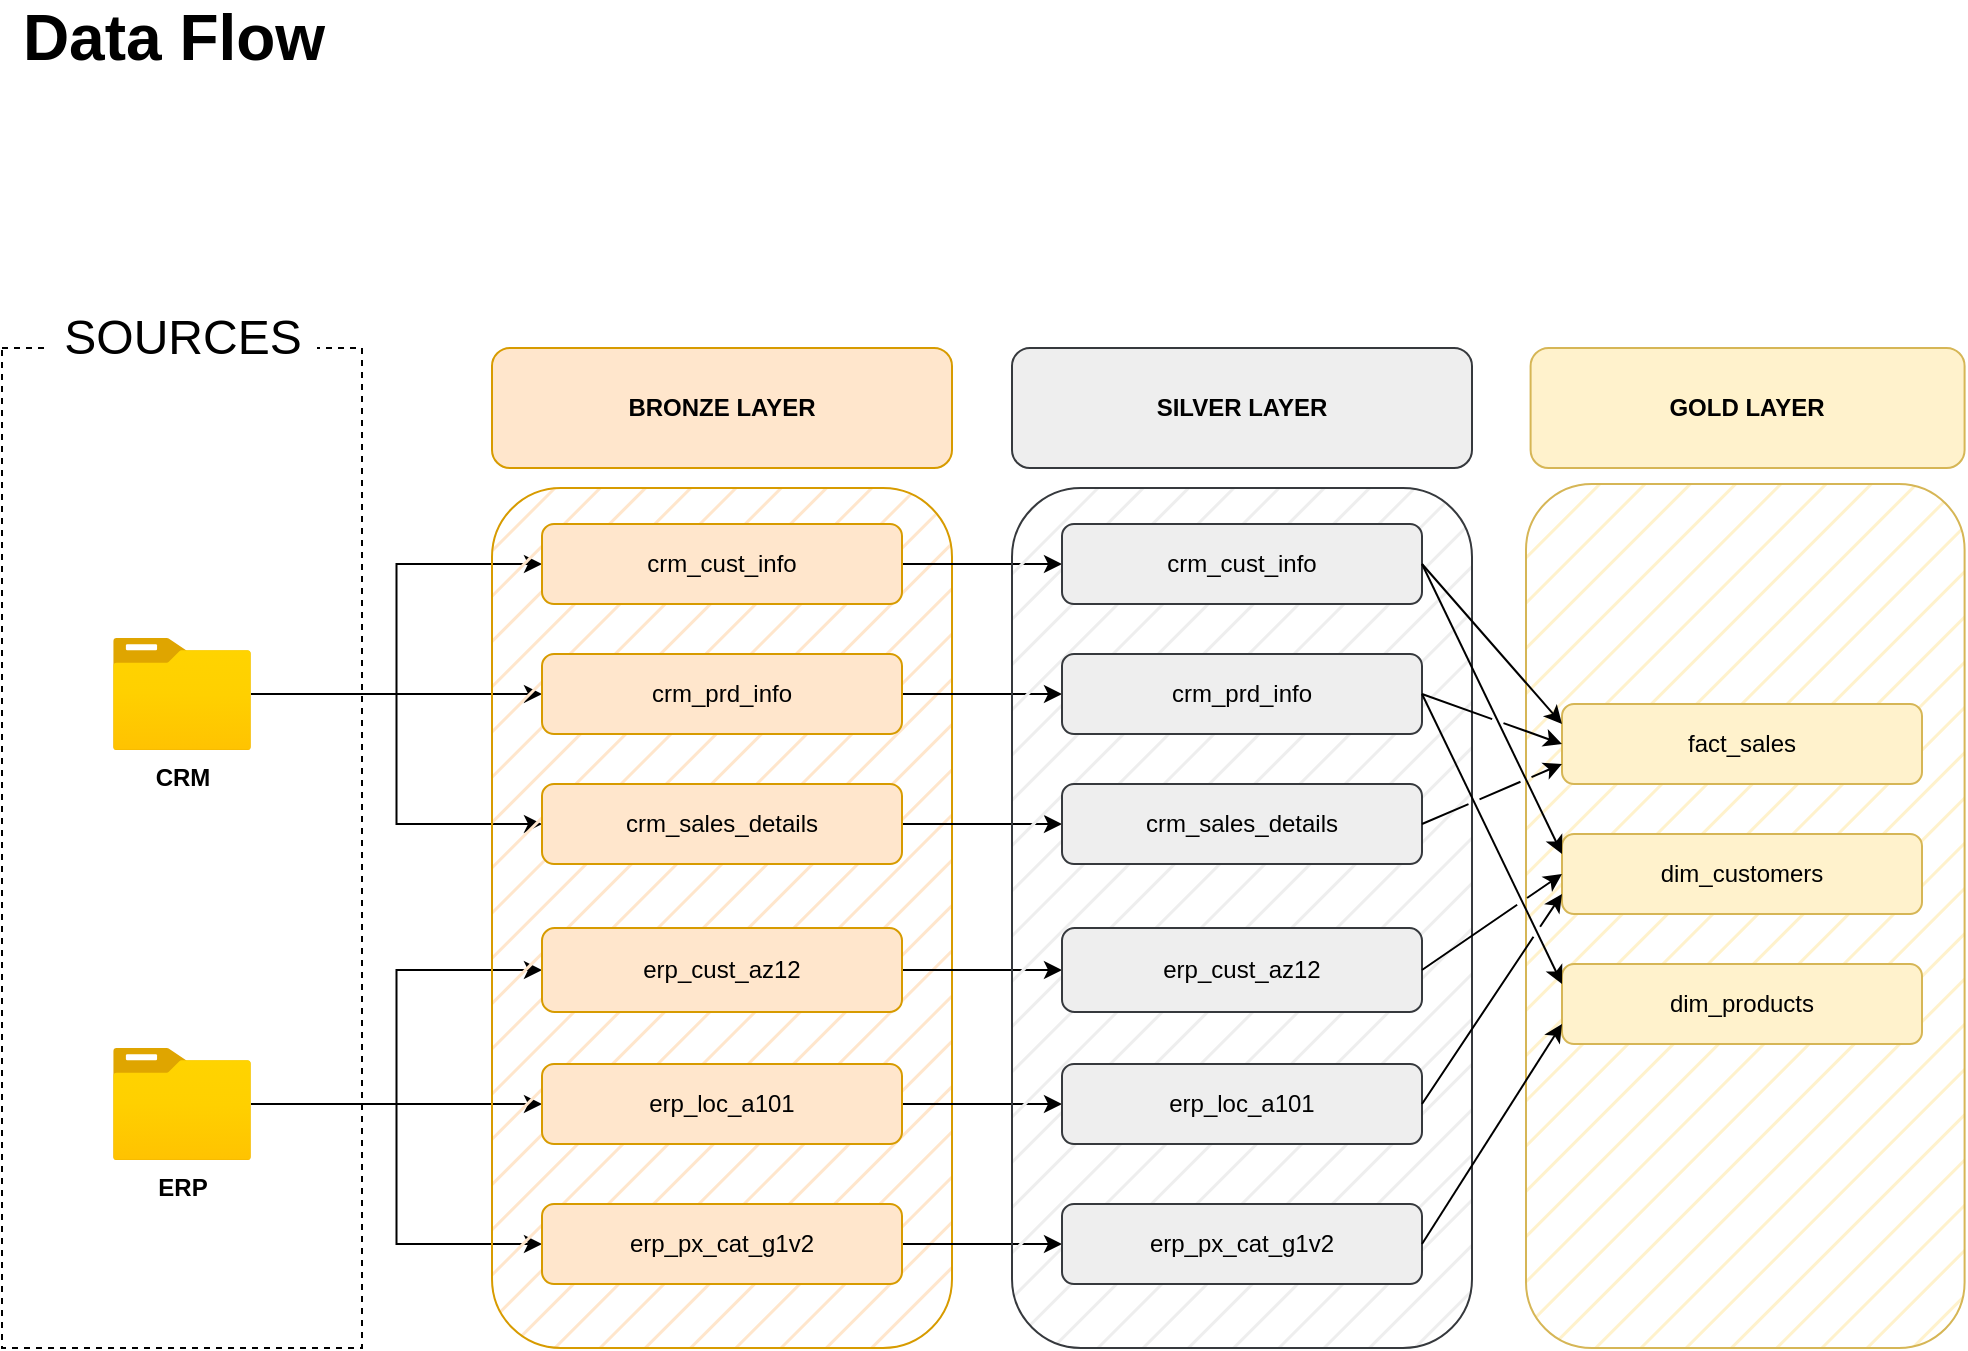 <mxfile version="26.0.9">
  <diagram name="Page-1" id="aFgxYRswCCA9biTg1z5F">
    <mxGraphModel dx="1422" dy="1029" grid="1" gridSize="10" guides="1" tooltips="1" connect="1" arrows="1" fold="1" page="1" pageScale="1" pageWidth="1100" pageHeight="850" math="0" shadow="0">
      <root>
        <mxCell id="0" />
        <mxCell id="1" parent="0" />
        <mxCell id="SEx9Z7on0BLZeHw71C5W-1" value="&lt;b&gt;BRONZE LAYER&lt;/b&gt;" style="rounded=1;whiteSpace=wrap;html=1;fillColor=#ffe6cc;strokeColor=#d79b00;" parent="1" vertex="1">
          <mxGeometry x="303" y="220" width="230" height="60" as="geometry" />
        </mxCell>
        <mxCell id="SEx9Z7on0BLZeHw71C5W-2" value="" style="rounded=0;whiteSpace=wrap;html=1;dashed=1;fillColor=none;" parent="1" vertex="1">
          <mxGeometry x="58" y="220" width="180" height="500" as="geometry" />
        </mxCell>
        <mxCell id="SEx9Z7on0BLZeHw71C5W-3" value="&lt;font style=&quot;font-size: 24px;&quot;&gt;SOURCES&lt;/font&gt;" style="text;html=1;align=center;verticalAlign=middle;whiteSpace=wrap;rounded=0;dashed=1;strokeColor=none;fillColor=default;" parent="1" vertex="1">
          <mxGeometry x="80.5" y="200" width="135" height="30" as="geometry" />
        </mxCell>
        <mxCell id="SEx9Z7on0BLZeHw71C5W-18" style="edgeStyle=orthogonalEdgeStyle;rounded=0;orthogonalLoop=1;jettySize=auto;html=1;entryX=0;entryY=0.5;entryDx=0;entryDy=0;" parent="1" source="SEx9Z7on0BLZeHw71C5W-5" target="SEx9Z7on0BLZeHw71C5W-10" edge="1">
          <mxGeometry relative="1" as="geometry" />
        </mxCell>
        <mxCell id="SEx9Z7on0BLZeHw71C5W-19" style="edgeStyle=orthogonalEdgeStyle;rounded=0;orthogonalLoop=1;jettySize=auto;html=1;entryX=0;entryY=0.5;entryDx=0;entryDy=0;" parent="1" source="SEx9Z7on0BLZeHw71C5W-5" target="SEx9Z7on0BLZeHw71C5W-11" edge="1">
          <mxGeometry relative="1" as="geometry" />
        </mxCell>
        <mxCell id="SEx9Z7on0BLZeHw71C5W-21" style="edgeStyle=orthogonalEdgeStyle;rounded=0;orthogonalLoop=1;jettySize=auto;html=1;entryX=0;entryY=0.5;entryDx=0;entryDy=0;" parent="1" source="SEx9Z7on0BLZeHw71C5W-5" target="SEx9Z7on0BLZeHw71C5W-12" edge="1">
          <mxGeometry relative="1" as="geometry" />
        </mxCell>
        <mxCell id="SEx9Z7on0BLZeHw71C5W-5" value="&lt;b&gt;CRM&lt;/b&gt;" style="image;aspect=fixed;html=1;points=[];align=center;fontSize=12;image=img/lib/azure2/general/Folder_Blank.svg;" parent="1" vertex="1">
          <mxGeometry x="113.5" y="365" width="69" height="56.0" as="geometry" />
        </mxCell>
        <mxCell id="SEx9Z7on0BLZeHw71C5W-24" style="edgeStyle=orthogonalEdgeStyle;rounded=0;orthogonalLoop=1;jettySize=auto;html=1;entryX=0;entryY=0.5;entryDx=0;entryDy=0;" parent="1" source="SEx9Z7on0BLZeHw71C5W-6" target="SEx9Z7on0BLZeHw71C5W-14" edge="1">
          <mxGeometry relative="1" as="geometry" />
        </mxCell>
        <mxCell id="SEx9Z7on0BLZeHw71C5W-25" style="edgeStyle=orthogonalEdgeStyle;rounded=0;orthogonalLoop=1;jettySize=auto;html=1;entryX=0;entryY=0.5;entryDx=0;entryDy=0;" parent="1" source="SEx9Z7on0BLZeHw71C5W-6" target="SEx9Z7on0BLZeHw71C5W-15" edge="1">
          <mxGeometry relative="1" as="geometry" />
        </mxCell>
        <mxCell id="SEx9Z7on0BLZeHw71C5W-26" style="edgeStyle=orthogonalEdgeStyle;rounded=0;orthogonalLoop=1;jettySize=auto;html=1;entryX=0;entryY=0.5;entryDx=0;entryDy=0;" parent="1" source="SEx9Z7on0BLZeHw71C5W-6" target="SEx9Z7on0BLZeHw71C5W-13" edge="1">
          <mxGeometry relative="1" as="geometry" />
        </mxCell>
        <mxCell id="SEx9Z7on0BLZeHw71C5W-6" value="&lt;b&gt;ERP&lt;/b&gt;" style="image;aspect=fixed;html=1;points=[];align=center;fontSize=12;image=img/lib/azure2/general/Folder_Blank.svg;" parent="1" vertex="1">
          <mxGeometry x="113.5" y="570" width="69" height="56.0" as="geometry" />
        </mxCell>
        <mxCell id="SEx9Z7on0BLZeHw71C5W-9" value="" style="rounded=1;whiteSpace=wrap;html=1;fillColor=#ffe6cc;strokeColor=#d79b00;glass=0;shadow=0;fillStyle=hatch;gradientColor=none;" parent="1" vertex="1">
          <mxGeometry x="303" y="290" width="230" height="430" as="geometry" />
        </mxCell>
        <mxCell id="V_hYHSJlJngA1HRwTKV7-9" style="edgeStyle=orthogonalEdgeStyle;rounded=0;orthogonalLoop=1;jettySize=auto;html=1;exitX=1;exitY=0.5;exitDx=0;exitDy=0;" parent="1" source="SEx9Z7on0BLZeHw71C5W-10" target="V_hYHSJlJngA1HRwTKV7-3" edge="1">
          <mxGeometry relative="1" as="geometry" />
        </mxCell>
        <mxCell id="SEx9Z7on0BLZeHw71C5W-10" value="crm_cust_info" style="rounded=1;whiteSpace=wrap;html=1;fillColor=#ffe6cc;strokeColor=#d79b00;" parent="1" vertex="1">
          <mxGeometry x="328" y="308" width="180" height="40" as="geometry" />
        </mxCell>
        <mxCell id="V_hYHSJlJngA1HRwTKV7-10" style="edgeStyle=orthogonalEdgeStyle;rounded=0;orthogonalLoop=1;jettySize=auto;html=1;exitX=1;exitY=0.5;exitDx=0;exitDy=0;entryX=0;entryY=0.5;entryDx=0;entryDy=0;" parent="1" source="SEx9Z7on0BLZeHw71C5W-11" target="V_hYHSJlJngA1HRwTKV7-4" edge="1">
          <mxGeometry relative="1" as="geometry" />
        </mxCell>
        <mxCell id="SEx9Z7on0BLZeHw71C5W-11" value="crm_prd_info" style="rounded=1;whiteSpace=wrap;html=1;fillColor=#ffe6cc;strokeColor=#d79b00;" parent="1" vertex="1">
          <mxGeometry x="328" y="373" width="180" height="40" as="geometry" />
        </mxCell>
        <mxCell id="V_hYHSJlJngA1HRwTKV7-11" style="edgeStyle=orthogonalEdgeStyle;rounded=0;orthogonalLoop=1;jettySize=auto;html=1;exitX=1;exitY=0.5;exitDx=0;exitDy=0;entryX=0;entryY=0.5;entryDx=0;entryDy=0;" parent="1" source="SEx9Z7on0BLZeHw71C5W-12" target="V_hYHSJlJngA1HRwTKV7-5" edge="1">
          <mxGeometry relative="1" as="geometry" />
        </mxCell>
        <mxCell id="SEx9Z7on0BLZeHw71C5W-12" value="crm_sales_details" style="rounded=1;whiteSpace=wrap;html=1;fillColor=#ffe6cc;strokeColor=#d79b00;" parent="1" vertex="1">
          <mxGeometry x="328" y="438" width="180" height="40" as="geometry" />
        </mxCell>
        <mxCell id="V_hYHSJlJngA1HRwTKV7-12" style="edgeStyle=orthogonalEdgeStyle;rounded=0;orthogonalLoop=1;jettySize=auto;html=1;exitX=1;exitY=0.5;exitDx=0;exitDy=0;entryX=0;entryY=0.5;entryDx=0;entryDy=0;" parent="1" source="SEx9Z7on0BLZeHw71C5W-13" target="V_hYHSJlJngA1HRwTKV7-6" edge="1">
          <mxGeometry relative="1" as="geometry" />
        </mxCell>
        <mxCell id="SEx9Z7on0BLZeHw71C5W-13" value="erp_cust_az12" style="rounded=1;whiteSpace=wrap;html=1;fillColor=#ffe6cc;strokeColor=#d79b00;" parent="1" vertex="1">
          <mxGeometry x="328" y="510" width="180" height="42" as="geometry" />
        </mxCell>
        <mxCell id="V_hYHSJlJngA1HRwTKV7-13" style="edgeStyle=orthogonalEdgeStyle;rounded=0;orthogonalLoop=1;jettySize=auto;html=1;exitX=1;exitY=0.5;exitDx=0;exitDy=0;entryX=0;entryY=0.5;entryDx=0;entryDy=0;" parent="1" source="SEx9Z7on0BLZeHw71C5W-14" target="V_hYHSJlJngA1HRwTKV7-7" edge="1">
          <mxGeometry relative="1" as="geometry" />
        </mxCell>
        <mxCell id="SEx9Z7on0BLZeHw71C5W-14" value="erp_loc_a101" style="rounded=1;whiteSpace=wrap;html=1;fillColor=#ffe6cc;strokeColor=#d79b00;" parent="1" vertex="1">
          <mxGeometry x="328" y="578" width="180" height="40" as="geometry" />
        </mxCell>
        <mxCell id="V_hYHSJlJngA1HRwTKV7-14" style="edgeStyle=orthogonalEdgeStyle;rounded=0;orthogonalLoop=1;jettySize=auto;html=1;exitX=1;exitY=0.5;exitDx=0;exitDy=0;entryX=0;entryY=0.5;entryDx=0;entryDy=0;" parent="1" source="SEx9Z7on0BLZeHw71C5W-15" target="V_hYHSJlJngA1HRwTKV7-8" edge="1">
          <mxGeometry relative="1" as="geometry" />
        </mxCell>
        <mxCell id="SEx9Z7on0BLZeHw71C5W-15" value="erp_px_cat_g1v2" style="rounded=1;whiteSpace=wrap;html=1;fillColor=#ffe6cc;strokeColor=#d79b00;" parent="1" vertex="1">
          <mxGeometry x="328" y="648" width="180" height="40" as="geometry" />
        </mxCell>
        <mxCell id="V_hYHSJlJngA1HRwTKV7-1" value="&lt;b&gt;SILVER LAYER&lt;/b&gt;" style="rounded=1;whiteSpace=wrap;html=1;fillColor=#eeeeee;strokeColor=#36393d;" parent="1" vertex="1">
          <mxGeometry x="563" y="220" width="230" height="60" as="geometry" />
        </mxCell>
        <mxCell id="V_hYHSJlJngA1HRwTKV7-2" value="" style="rounded=1;whiteSpace=wrap;html=1;fillColor=#EEEEEE;strokeColor=#36393d;glass=0;shadow=0;fillStyle=hatch;gradientColor=none;" parent="1" vertex="1">
          <mxGeometry x="563" y="290" width="230" height="430" as="geometry" />
        </mxCell>
        <mxCell id="V_hYHSJlJngA1HRwTKV7-3" value="crm_cust_info" style="rounded=1;whiteSpace=wrap;html=1;fillColor=#eeeeee;strokeColor=#36393d;" parent="1" vertex="1">
          <mxGeometry x="588" y="308" width="180" height="40" as="geometry" />
        </mxCell>
        <mxCell id="V_hYHSJlJngA1HRwTKV7-4" value="crm_prd_info" style="rounded=1;whiteSpace=wrap;html=1;fillColor=#eeeeee;strokeColor=#36393d;" parent="1" vertex="1">
          <mxGeometry x="588" y="373" width="180" height="40" as="geometry" />
        </mxCell>
        <mxCell id="V_hYHSJlJngA1HRwTKV7-5" value="crm_sales_details" style="rounded=1;whiteSpace=wrap;html=1;fillColor=#eeeeee;strokeColor=#36393d;" parent="1" vertex="1">
          <mxGeometry x="588" y="438" width="180" height="40" as="geometry" />
        </mxCell>
        <mxCell id="V_hYHSJlJngA1HRwTKV7-6" value="erp_cust_az12" style="rounded=1;whiteSpace=wrap;html=1;fillColor=#eeeeee;strokeColor=#36393d;" parent="1" vertex="1">
          <mxGeometry x="588" y="510" width="180" height="42" as="geometry" />
        </mxCell>
        <mxCell id="V_hYHSJlJngA1HRwTKV7-7" value="erp_loc_a101" style="rounded=1;whiteSpace=wrap;html=1;fillColor=#eeeeee;strokeColor=#36393d;" parent="1" vertex="1">
          <mxGeometry x="588" y="578" width="180" height="40" as="geometry" />
        </mxCell>
        <mxCell id="V_hYHSJlJngA1HRwTKV7-8" value="erp_px_cat_g1v2" style="rounded=1;whiteSpace=wrap;html=1;fillColor=#eeeeee;strokeColor=#36393d;" parent="1" vertex="1">
          <mxGeometry x="588" y="648" width="180" height="40" as="geometry" />
        </mxCell>
        <mxCell id="yfiTuYcOX8bTTWQ1ZlIi-1" value="&lt;b&gt;GOLD LAYER&lt;/b&gt;" style="rounded=1;whiteSpace=wrap;html=1;fillColor=#fff2cc;strokeColor=#d6b656;" vertex="1" parent="1">
          <mxGeometry x="822.3" y="220" width="217" height="60" as="geometry" />
        </mxCell>
        <mxCell id="yfiTuYcOX8bTTWQ1ZlIi-2" value="" style="rounded=1;whiteSpace=wrap;html=1;fillColor=#fff2cc;strokeColor=#d6b656;glass=0;shadow=0;fillStyle=hatch;" vertex="1" parent="1">
          <mxGeometry x="820" y="288" width="219.3" height="432" as="geometry" />
        </mxCell>
        <mxCell id="yfiTuYcOX8bTTWQ1ZlIi-3" value="fact_sales" style="rounded=1;whiteSpace=wrap;html=1;fillColor=#fff2cc;strokeColor=#d6b656;" vertex="1" parent="1">
          <mxGeometry x="838" y="398" width="180" height="40" as="geometry" />
        </mxCell>
        <mxCell id="yfiTuYcOX8bTTWQ1ZlIi-4" value="dim_customers" style="rounded=1;whiteSpace=wrap;html=1;fillColor=#fff2cc;strokeColor=#d6b656;" vertex="1" parent="1">
          <mxGeometry x="838" y="463" width="180" height="40" as="geometry" />
        </mxCell>
        <mxCell id="yfiTuYcOX8bTTWQ1ZlIi-5" value="dim_products" style="rounded=1;whiteSpace=wrap;html=1;fillColor=#fff2cc;strokeColor=#d6b656;" vertex="1" parent="1">
          <mxGeometry x="838" y="528" width="180" height="40" as="geometry" />
        </mxCell>
        <mxCell id="yfiTuYcOX8bTTWQ1ZlIi-18" value="" style="endArrow=classic;html=1;rounded=0;exitX=1;exitY=0.5;exitDx=0;exitDy=0;entryX=0;entryY=0.25;entryDx=0;entryDy=0;jumpStyle=gap;" edge="1" parent="1" source="V_hYHSJlJngA1HRwTKV7-3" target="yfiTuYcOX8bTTWQ1ZlIi-3">
          <mxGeometry width="50" height="50" relative="1" as="geometry">
            <mxPoint x="663" y="470" as="sourcePoint" />
            <mxPoint x="713" y="420" as="targetPoint" />
          </mxGeometry>
        </mxCell>
        <mxCell id="yfiTuYcOX8bTTWQ1ZlIi-19" value="" style="endArrow=classic;html=1;rounded=0;exitX=1;exitY=0.5;exitDx=0;exitDy=0;entryX=0;entryY=0.25;entryDx=0;entryDy=0;jumpStyle=gap;" edge="1" parent="1" source="V_hYHSJlJngA1HRwTKV7-3" target="yfiTuYcOX8bTTWQ1ZlIi-4">
          <mxGeometry width="50" height="50" relative="1" as="geometry">
            <mxPoint x="878" y="338" as="sourcePoint" />
            <mxPoint x="1008" y="430" as="targetPoint" />
          </mxGeometry>
        </mxCell>
        <mxCell id="yfiTuYcOX8bTTWQ1ZlIi-20" value="" style="endArrow=classic;html=1;rounded=0;exitX=1;exitY=0.5;exitDx=0;exitDy=0;entryX=0;entryY=0.25;entryDx=0;entryDy=0;jumpStyle=gap;" edge="1" parent="1" source="V_hYHSJlJngA1HRwTKV7-4" target="yfiTuYcOX8bTTWQ1ZlIi-5">
          <mxGeometry width="50" height="50" relative="1" as="geometry">
            <mxPoint x="893" y="400" as="sourcePoint" />
            <mxPoint x="1023" y="557" as="targetPoint" />
          </mxGeometry>
        </mxCell>
        <mxCell id="yfiTuYcOX8bTTWQ1ZlIi-21" value="" style="endArrow=classic;html=1;rounded=0;exitX=1;exitY=0.5;exitDx=0;exitDy=0;entryX=0;entryY=0.5;entryDx=0;entryDy=0;jumpStyle=gap;" edge="1" parent="1" source="V_hYHSJlJngA1HRwTKV7-4" target="yfiTuYcOX8bTTWQ1ZlIi-3">
          <mxGeometry width="50" height="50" relative="1" as="geometry">
            <mxPoint x="878" y="403" as="sourcePoint" />
            <mxPoint x="1008" y="560" as="targetPoint" />
          </mxGeometry>
        </mxCell>
        <mxCell id="yfiTuYcOX8bTTWQ1ZlIi-23" value="" style="endArrow=classic;html=1;rounded=0;exitX=1;exitY=0.5;exitDx=0;exitDy=0;entryX=0;entryY=0.75;entryDx=0;entryDy=0;jumpStyle=gap;" edge="1" parent="1" source="V_hYHSJlJngA1HRwTKV7-5" target="yfiTuYcOX8bTTWQ1ZlIi-3">
          <mxGeometry width="50" height="50" relative="1" as="geometry">
            <mxPoint x="878" y="403" as="sourcePoint" />
            <mxPoint x="1008" y="560" as="targetPoint" />
          </mxGeometry>
        </mxCell>
        <mxCell id="yfiTuYcOX8bTTWQ1ZlIi-24" value="" style="endArrow=classic;html=1;rounded=0;exitX=1;exitY=0.5;exitDx=0;exitDy=0;entryX=0;entryY=0.5;entryDx=0;entryDy=0;jumpStyle=gap;" edge="1" parent="1" source="V_hYHSJlJngA1HRwTKV7-6" target="yfiTuYcOX8bTTWQ1ZlIi-4">
          <mxGeometry width="50" height="50" relative="1" as="geometry">
            <mxPoint x="893" y="510" as="sourcePoint" />
            <mxPoint x="1023" y="667" as="targetPoint" />
          </mxGeometry>
        </mxCell>
        <mxCell id="yfiTuYcOX8bTTWQ1ZlIi-25" value="" style="endArrow=classic;html=1;rounded=0;exitX=1;exitY=0.5;exitDx=0;exitDy=0;entryX=0;entryY=0.75;entryDx=0;entryDy=0;jumpStyle=gap;" edge="1" parent="1" source="V_hYHSJlJngA1HRwTKV7-7" target="yfiTuYcOX8bTTWQ1ZlIi-4">
          <mxGeometry width="50" height="50" relative="1" as="geometry">
            <mxPoint x="893" y="598" as="sourcePoint" />
            <mxPoint x="1023" y="552" as="targetPoint" />
          </mxGeometry>
        </mxCell>
        <mxCell id="yfiTuYcOX8bTTWQ1ZlIi-26" value="" style="endArrow=classic;html=1;rounded=0;exitX=1;exitY=0.5;exitDx=0;exitDy=0;entryX=0;entryY=0.75;entryDx=0;entryDy=0;jumpStyle=gap;" edge="1" parent="1" source="V_hYHSJlJngA1HRwTKV7-8" target="yfiTuYcOX8bTTWQ1ZlIi-5">
          <mxGeometry width="50" height="50" relative="1" as="geometry">
            <mxPoint x="868" y="665" as="sourcePoint" />
            <mxPoint x="998" y="552" as="targetPoint" />
          </mxGeometry>
        </mxCell>
        <mxCell id="yfiTuYcOX8bTTWQ1ZlIi-27" value="&lt;font style=&quot;font-size: 32px;&quot;&gt;&lt;b&gt;Data Flow&lt;/b&gt;&lt;/font&gt;" style="text;html=1;align=center;verticalAlign=middle;whiteSpace=wrap;rounded=0;" vertex="1" parent="1">
          <mxGeometry x="58" y="50" width="172" height="30" as="geometry" />
        </mxCell>
      </root>
    </mxGraphModel>
  </diagram>
</mxfile>
